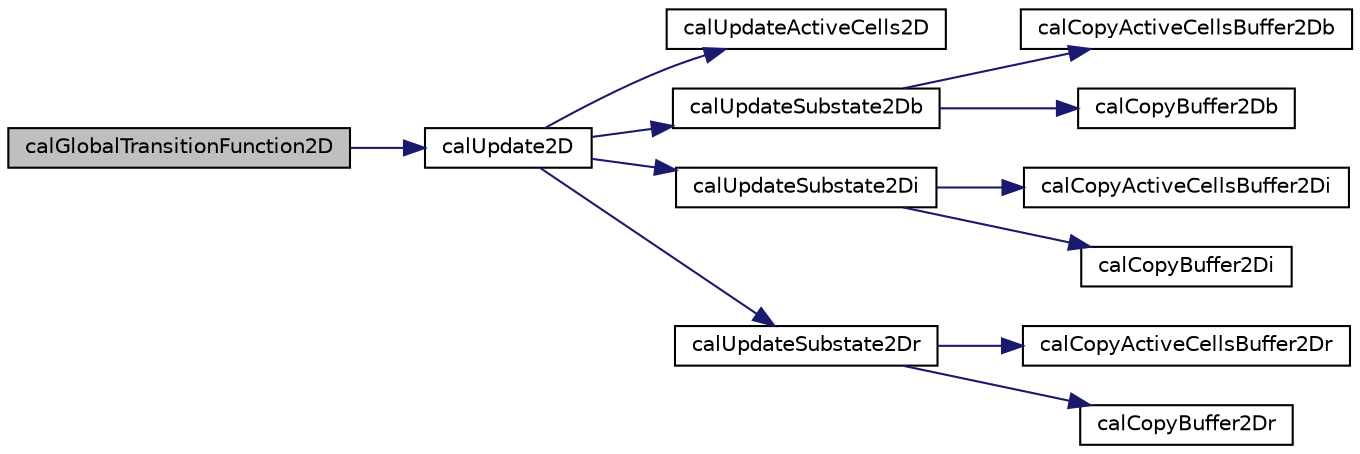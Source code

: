 digraph "calGlobalTransitionFunction2D"
{
  edge [fontname="Helvetica",fontsize="10",labelfontname="Helvetica",labelfontsize="10"];
  node [fontname="Helvetica",fontsize="10",shape=record];
  rankdir="LR";
  Node1 [label="calGlobalTransitionFunction2D",height=0.2,width=0.4,color="black", fillcolor="grey75", style="filled" fontcolor="black"];
  Node1 -> Node2 [color="midnightblue",fontsize="10",style="solid",fontname="Helvetica"];
  Node2 [label="calUpdate2D",height=0.2,width=0.4,color="black", fillcolor="white", style="filled",URL="$cal2_d_8c.html#a6557c8220782a1f25e935a735cb691ae",tooltip="Updates all the substates registered in CALModel2D::pQb_array, CALModel2D::pQi_array and CALModel2D::..."];
  Node2 -> Node3 [color="midnightblue",fontsize="10",style="solid",fontname="Helvetica"];
  Node3 [label="calUpdateActiveCells2D",height=0.2,width=0.4,color="black", fillcolor="white", style="filled",URL="$cal2_d_8c.html#a7c2d7a5324139af1e4f3bcc15d536b04",tooltip="Puts the cells marked as actives in A.flags into the array of active cells A.cells and sets its dimen..."];
  Node2 -> Node4 [color="midnightblue",fontsize="10",style="solid",fontname="Helvetica"];
  Node4 [label="calUpdateSubstate2Db",height=0.2,width=0.4,color="black", fillcolor="white", style="filled",URL="$cal2_d_8c.html#aa0e4c32550169aac55b9d744faca2a70",tooltip="Copies the next matrix of a byte substate to the current one: current = next. If the active cells opt..."];
  Node4 -> Node5 [color="midnightblue",fontsize="10",style="solid",fontname="Helvetica"];
  Node5 [label="calCopyActiveCellsBuffer2Db",height=0.2,width=0.4,color="black", fillcolor="white", style="filled",URL="$cal2_d_buffer_8c.html#a688bafb097292c351c6dea7d2a59349e",tooltip="Active cells byte linearized matrix copy function. "];
  Node4 -> Node6 [color="midnightblue",fontsize="10",style="solid",fontname="Helvetica"];
  Node6 [label="calCopyBuffer2Db",height=0.2,width=0.4,color="black", fillcolor="white", style="filled",URL="$cal2_d_buffer_8c.html#a226f48974acf70531efd1a51265acd4a",tooltip="Byte linearized matrix copy function. "];
  Node2 -> Node7 [color="midnightblue",fontsize="10",style="solid",fontname="Helvetica"];
  Node7 [label="calUpdateSubstate2Di",height=0.2,width=0.4,color="black", fillcolor="white", style="filled",URL="$cal2_d_8c.html#a233201cf0824d39271cac62538e127c2",tooltip="Copies the next matrix of a integer substate to the current one: current = next. If the active cells ..."];
  Node7 -> Node8 [color="midnightblue",fontsize="10",style="solid",fontname="Helvetica"];
  Node8 [label="calCopyActiveCellsBuffer2Di",height=0.2,width=0.4,color="black", fillcolor="white", style="filled",URL="$cal2_d_buffer_8c.html#ac024d2a6b5f083c3509847708f7c53c0",tooltip="Active cells int linearized matrix copy function. "];
  Node7 -> Node9 [color="midnightblue",fontsize="10",style="solid",fontname="Helvetica"];
  Node9 [label="calCopyBuffer2Di",height=0.2,width=0.4,color="black", fillcolor="white", style="filled",URL="$cal2_d_buffer_8c.html#a53b114cf3d21286bf8287cebd4f47f25",tooltip="Int linearized matrix copy function. "];
  Node2 -> Node10 [color="midnightblue",fontsize="10",style="solid",fontname="Helvetica"];
  Node10 [label="calUpdateSubstate2Dr",height=0.2,width=0.4,color="black", fillcolor="white", style="filled",URL="$cal2_d_8c.html#acfc8314d798a840dd2df28e732b45cfd",tooltip="Copies the next matrix of a real (floating point) substate to the current one: current = next..."];
  Node10 -> Node11 [color="midnightblue",fontsize="10",style="solid",fontname="Helvetica"];
  Node11 [label="calCopyActiveCellsBuffer2Dr",height=0.2,width=0.4,color="black", fillcolor="white", style="filled",URL="$cal2_d_buffer_8c.html#a1f2baaeacf0ab8034e8eb61fbacbb3d8",tooltip="Active cells real (floating point) linearized matrix copy function. "];
  Node10 -> Node12 [color="midnightblue",fontsize="10",style="solid",fontname="Helvetica"];
  Node12 [label="calCopyBuffer2Dr",height=0.2,width=0.4,color="black", fillcolor="white", style="filled",URL="$cal2_d_buffer_8c.html#ae8f33debbf446493d7caecf90e46d144",tooltip="Real (floating point) linearized matrix copy function. "];
}
